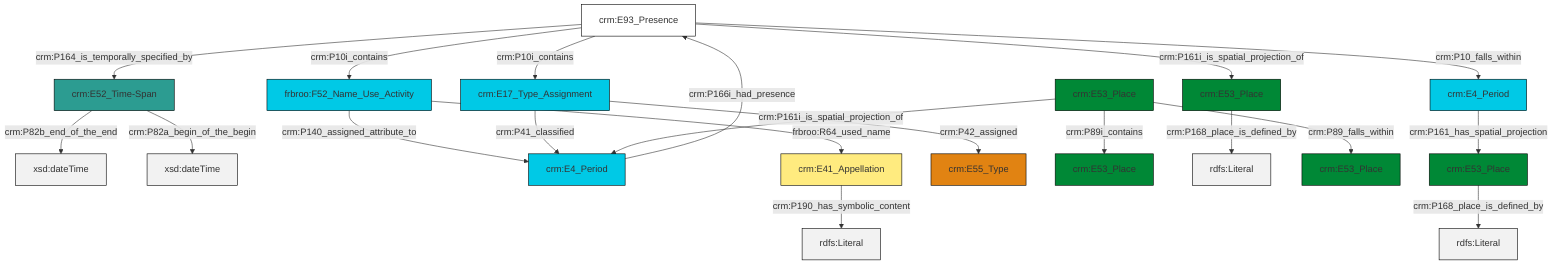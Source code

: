 graph TD
classDef Literal fill:#f2f2f2,stroke:#000000;
classDef CRM_Entity fill:#FFFFFF,stroke:#000000;
classDef Temporal_Entity fill:#00C9E6, stroke:#000000;
classDef Type fill:#E18312, stroke:#000000;
classDef Time-Span fill:#2C9C91, stroke:#000000;
classDef Appellation fill:#FFEB7F, stroke:#000000;
classDef Place fill:#008836, stroke:#000000;
classDef Persistent_Item fill:#B266B2, stroke:#000000;
classDef Conceptual_Object fill:#FFD700, stroke:#000000;
classDef Physical_Thing fill:#D2B48C, stroke:#000000;
classDef Actor fill:#f58aad, stroke:#000000;
classDef PC_Classes fill:#4ce600, stroke:#000000;
classDef Multi fill:#cccccc,stroke:#000000;

0["crm:E52_Time-Span"]:::Time-Span -->|crm:P82b_end_of_the_end| 1[xsd:dateTime]:::Literal
2["crm:E93_Presence"]:::CRM_Entity -->|crm:P10i_contains| 3["frbroo:F52_Name_Use_Activity"]:::Temporal_Entity
2["crm:E93_Presence"]:::CRM_Entity -->|crm:P164_is_temporally_specified_by| 0["crm:E52_Time-Span"]:::Time-Span
2["crm:E93_Presence"]:::CRM_Entity -->|crm:P10i_contains| 8["crm:E17_Type_Assignment"]:::Temporal_Entity
0["crm:E52_Time-Span"]:::Time-Span -->|crm:P82a_begin_of_the_begin| 9[xsd:dateTime]:::Literal
3["frbroo:F52_Name_Use_Activity"]:::Temporal_Entity -->|crm:P140_assigned_attribute_to| 10["crm:E4_Period"]:::Temporal_Entity
8["crm:E17_Type_Assignment"]:::Temporal_Entity -->|crm:P41_classified| 10["crm:E4_Period"]:::Temporal_Entity
4["crm:E53_Place"]:::Place -->|crm:P89i_contains| 16["crm:E53_Place"]:::Place
4["crm:E53_Place"]:::Place -->|crm:P161i_is_spatial_projection_of| 10["crm:E4_Period"]:::Temporal_Entity
2["crm:E93_Presence"]:::CRM_Entity -->|crm:P161i_is_spatial_projection_of| 6["crm:E53_Place"]:::Place
6["crm:E53_Place"]:::Place -->|crm:P168_place_is_defined_by| 19[rdfs:Literal]:::Literal
10["crm:E4_Period"]:::Temporal_Entity -->|crm:P166i_had_presence| 2["crm:E93_Presence"]:::CRM_Entity
3["frbroo:F52_Name_Use_Activity"]:::Temporal_Entity -->|frbroo:R64_used_name| 24["crm:E41_Appellation"]:::Appellation
4["crm:E53_Place"]:::Place -->|crm:P89_falls_within| 21["crm:E53_Place"]:::Place
8["crm:E17_Type_Assignment"]:::Temporal_Entity -->|crm:P42_assigned| 13["crm:E55_Type"]:::Type
24["crm:E41_Appellation"]:::Appellation -->|crm:P190_has_symbolic_content| 28[rdfs:Literal]:::Literal
11["crm:E53_Place"]:::Place -->|crm:P168_place_is_defined_by| 30[rdfs:Literal]:::Literal
26["crm:E4_Period"]:::Temporal_Entity -->|crm:P161_has_spatial_projection| 11["crm:E53_Place"]:::Place
2["crm:E93_Presence"]:::CRM_Entity -->|crm:P10_falls_within| 26["crm:E4_Period"]:::Temporal_Entity